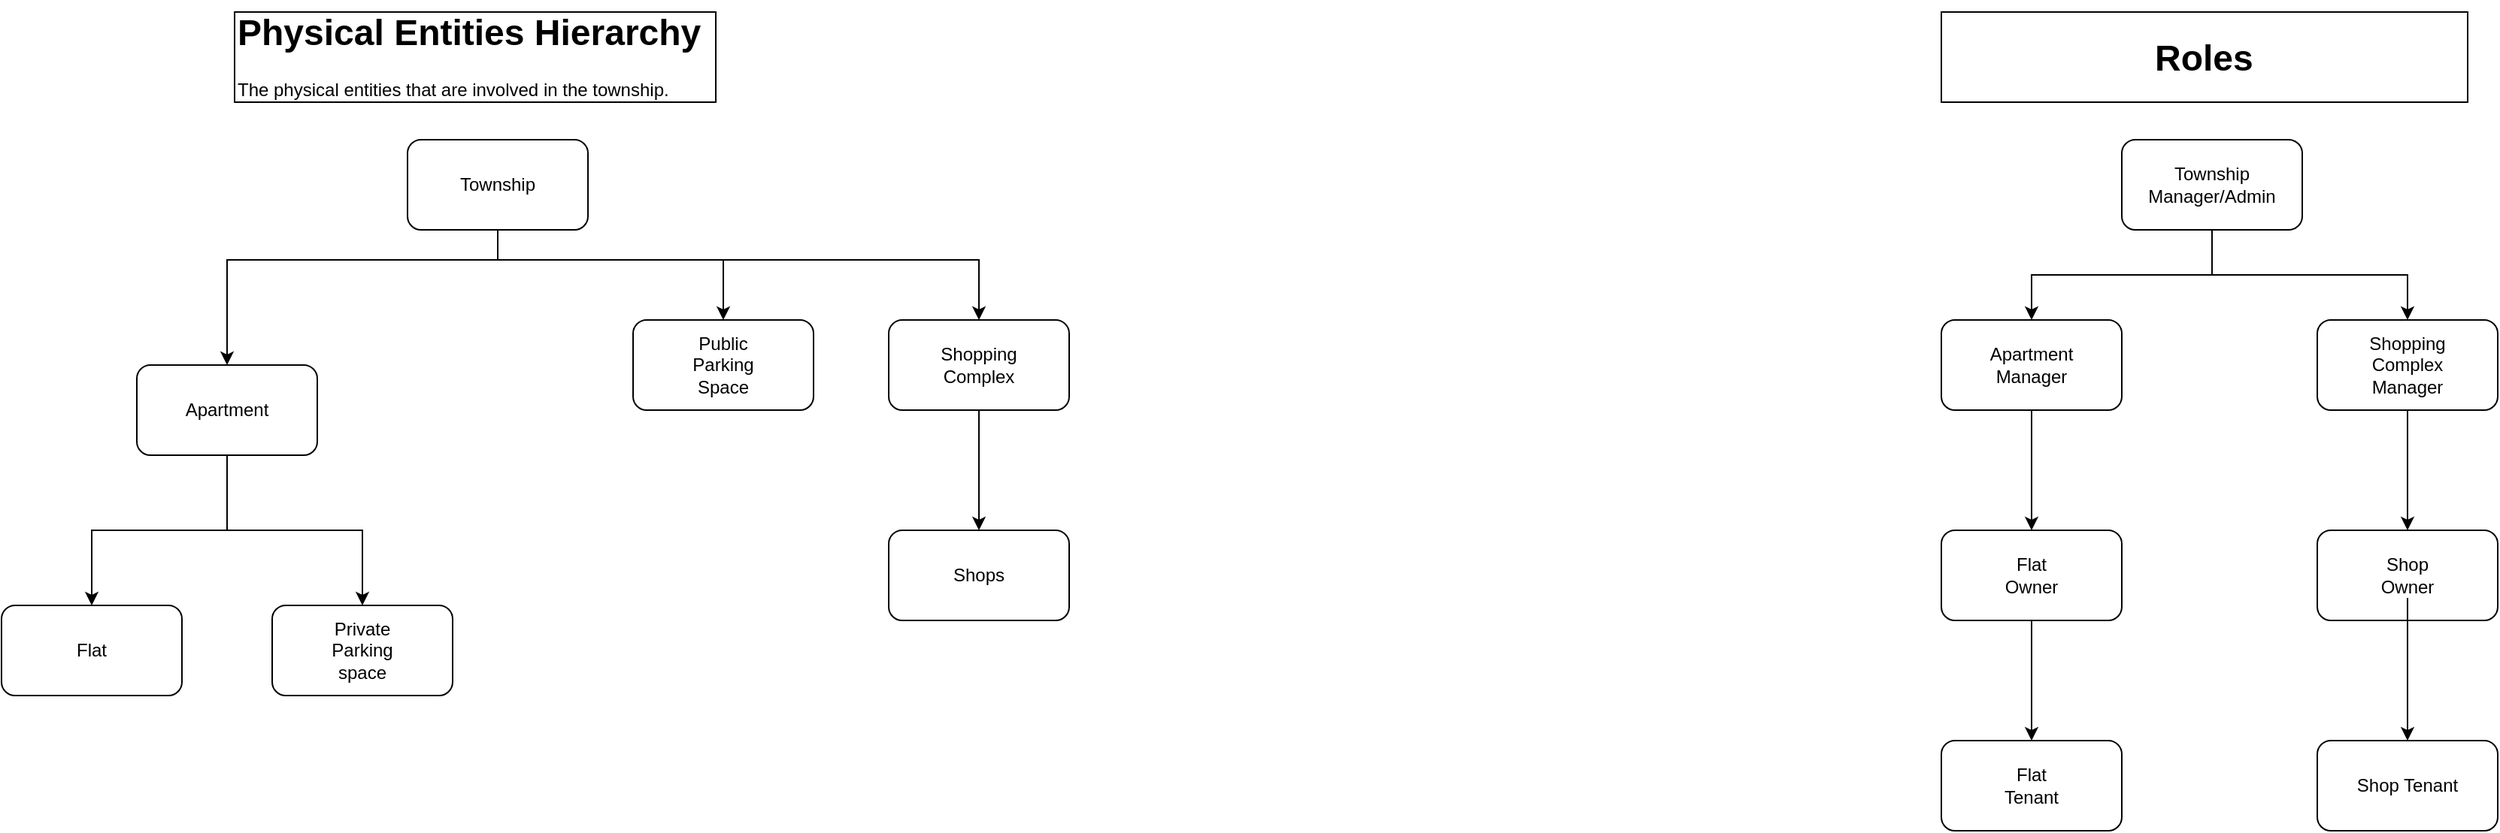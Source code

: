 <mxfile version="24.7.6">
  <diagram name="Page-1" id="0cKK37piDNfDpkpMslB8">
    <mxGraphModel dx="1257" dy="643" grid="1" gridSize="10" guides="1" tooltips="1" connect="1" arrows="1" fold="1" page="1" pageScale="1" pageWidth="2339" pageHeight="3300" math="0" shadow="0">
      <root>
        <mxCell id="0" />
        <mxCell id="1" parent="0" />
        <mxCell id="HcHngkBZ9r_t7SCX0QgI-21" style="edgeStyle=orthogonalEdgeStyle;rounded=0;orthogonalLoop=1;jettySize=auto;html=1;entryX=0.5;entryY=0;entryDx=0;entryDy=0;" edge="1" parent="1" source="HcHngkBZ9r_t7SCX0QgI-1" target="HcHngkBZ9r_t7SCX0QgI-7">
          <mxGeometry relative="1" as="geometry">
            <Array as="points">
              <mxPoint x="590" y="250" />
              <mxPoint x="740" y="250" />
            </Array>
          </mxGeometry>
        </mxCell>
        <mxCell id="HcHngkBZ9r_t7SCX0QgI-22" style="edgeStyle=orthogonalEdgeStyle;rounded=0;orthogonalLoop=1;jettySize=auto;html=1;entryX=0.5;entryY=0;entryDx=0;entryDy=0;" edge="1" parent="1" source="HcHngkBZ9r_t7SCX0QgI-1" target="HcHngkBZ9r_t7SCX0QgI-8">
          <mxGeometry relative="1" as="geometry">
            <Array as="points">
              <mxPoint x="590" y="250" />
              <mxPoint x="910" y="250" />
            </Array>
          </mxGeometry>
        </mxCell>
        <mxCell id="HcHngkBZ9r_t7SCX0QgI-28" style="edgeStyle=orthogonalEdgeStyle;rounded=0;orthogonalLoop=1;jettySize=auto;html=1;entryX=0.5;entryY=0;entryDx=0;entryDy=0;" edge="1" parent="1" source="HcHngkBZ9r_t7SCX0QgI-1" target="HcHngkBZ9r_t7SCX0QgI-3">
          <mxGeometry relative="1" as="geometry">
            <Array as="points">
              <mxPoint x="590" y="250" />
              <mxPoint x="410" y="250" />
            </Array>
          </mxGeometry>
        </mxCell>
        <mxCell id="HcHngkBZ9r_t7SCX0QgI-1" value="" style="rounded=1;whiteSpace=wrap;html=1;" vertex="1" parent="1">
          <mxGeometry x="530" y="170" width="120" height="60" as="geometry" />
        </mxCell>
        <mxCell id="HcHngkBZ9r_t7SCX0QgI-2" value="Township" style="text;html=1;align=center;verticalAlign=middle;whiteSpace=wrap;rounded=0;" vertex="1" parent="1">
          <mxGeometry x="560" y="185" width="60" height="30" as="geometry" />
        </mxCell>
        <mxCell id="HcHngkBZ9r_t7SCX0QgI-24" style="edgeStyle=orthogonalEdgeStyle;rounded=0;orthogonalLoop=1;jettySize=auto;html=1;entryX=0.5;entryY=0;entryDx=0;entryDy=0;" edge="1" parent="1" source="HcHngkBZ9r_t7SCX0QgI-3" target="HcHngkBZ9r_t7SCX0QgI-18">
          <mxGeometry relative="1" as="geometry">
            <Array as="points">
              <mxPoint x="410" y="430" />
              <mxPoint x="500" y="430" />
            </Array>
          </mxGeometry>
        </mxCell>
        <mxCell id="HcHngkBZ9r_t7SCX0QgI-27" style="edgeStyle=orthogonalEdgeStyle;rounded=0;orthogonalLoop=1;jettySize=auto;html=1;entryX=0.5;entryY=0;entryDx=0;entryDy=0;" edge="1" parent="1" source="HcHngkBZ9r_t7SCX0QgI-3" target="HcHngkBZ9r_t7SCX0QgI-16">
          <mxGeometry relative="1" as="geometry" />
        </mxCell>
        <mxCell id="HcHngkBZ9r_t7SCX0QgI-3" value="" style="rounded=1;whiteSpace=wrap;html=1;" vertex="1" parent="1">
          <mxGeometry x="350" y="320" width="120" height="60" as="geometry" />
        </mxCell>
        <mxCell id="HcHngkBZ9r_t7SCX0QgI-6" value="Apartment" style="text;html=1;align=center;verticalAlign=middle;whiteSpace=wrap;rounded=0;" vertex="1" parent="1">
          <mxGeometry x="380" y="335" width="60" height="30" as="geometry" />
        </mxCell>
        <mxCell id="HcHngkBZ9r_t7SCX0QgI-7" value="" style="rounded=1;whiteSpace=wrap;html=1;" vertex="1" parent="1">
          <mxGeometry x="680" y="290" width="120" height="60" as="geometry" />
        </mxCell>
        <mxCell id="HcHngkBZ9r_t7SCX0QgI-59" value="" style="edgeStyle=orthogonalEdgeStyle;rounded=0;orthogonalLoop=1;jettySize=auto;html=1;" edge="1" parent="1" source="HcHngkBZ9r_t7SCX0QgI-8" target="HcHngkBZ9r_t7SCX0QgI-58">
          <mxGeometry relative="1" as="geometry" />
        </mxCell>
        <mxCell id="HcHngkBZ9r_t7SCX0QgI-8" value="" style="rounded=1;whiteSpace=wrap;html=1;" vertex="1" parent="1">
          <mxGeometry x="850" y="290" width="120" height="60" as="geometry" />
        </mxCell>
        <mxCell id="HcHngkBZ9r_t7SCX0QgI-11" value="Public Parking Space" style="text;html=1;align=center;verticalAlign=middle;whiteSpace=wrap;rounded=0;" vertex="1" parent="1">
          <mxGeometry x="710" y="305" width="60" height="30" as="geometry" />
        </mxCell>
        <mxCell id="HcHngkBZ9r_t7SCX0QgI-12" value="Shopping Complex" style="text;html=1;align=center;verticalAlign=middle;whiteSpace=wrap;rounded=0;" vertex="1" parent="1">
          <mxGeometry x="880" y="305" width="60" height="30" as="geometry" />
        </mxCell>
        <mxCell id="HcHngkBZ9r_t7SCX0QgI-16" value="" style="rounded=1;whiteSpace=wrap;html=1;" vertex="1" parent="1">
          <mxGeometry x="260" y="480" width="120" height="60" as="geometry" />
        </mxCell>
        <mxCell id="HcHngkBZ9r_t7SCX0QgI-17" value="Flat" style="text;html=1;align=center;verticalAlign=middle;whiteSpace=wrap;rounded=0;" vertex="1" parent="1">
          <mxGeometry x="290" y="495" width="60" height="30" as="geometry" />
        </mxCell>
        <mxCell id="HcHngkBZ9r_t7SCX0QgI-18" value="" style="rounded=1;whiteSpace=wrap;html=1;" vertex="1" parent="1">
          <mxGeometry x="440" y="480" width="120" height="60" as="geometry" />
        </mxCell>
        <mxCell id="HcHngkBZ9r_t7SCX0QgI-19" value="Private Parking space" style="text;html=1;align=center;verticalAlign=middle;whiteSpace=wrap;rounded=0;" vertex="1" parent="1">
          <mxGeometry x="470" y="495" width="60" height="30" as="geometry" />
        </mxCell>
        <mxCell id="HcHngkBZ9r_t7SCX0QgI-32" value="" style="rounded=0;whiteSpace=wrap;html=1;" vertex="1" parent="1">
          <mxGeometry x="415" y="85" width="320" height="60" as="geometry" />
        </mxCell>
        <mxCell id="HcHngkBZ9r_t7SCX0QgI-31" value="&lt;h1 style=&quot;margin-top: 0px;&quot;&gt;Physical Entities Hierarchy&lt;/h1&gt;&lt;p&gt;The physical entities that are involved in the township.&lt;/p&gt;" style="text;html=1;whiteSpace=wrap;overflow=hidden;rounded=0;" vertex="1" parent="1">
          <mxGeometry x="415" y="77.5" width="350" height="75" as="geometry" />
        </mxCell>
        <mxCell id="HcHngkBZ9r_t7SCX0QgI-40" style="edgeStyle=orthogonalEdgeStyle;rounded=0;orthogonalLoop=1;jettySize=auto;html=1;entryX=0.5;entryY=0;entryDx=0;entryDy=0;" edge="1" parent="1" source="HcHngkBZ9r_t7SCX0QgI-33" target="HcHngkBZ9r_t7SCX0QgI-35">
          <mxGeometry relative="1" as="geometry" />
        </mxCell>
        <mxCell id="HcHngkBZ9r_t7SCX0QgI-41" style="edgeStyle=orthogonalEdgeStyle;rounded=0;orthogonalLoop=1;jettySize=auto;html=1;entryX=0.5;entryY=0;entryDx=0;entryDy=0;" edge="1" parent="1" source="HcHngkBZ9r_t7SCX0QgI-33" target="HcHngkBZ9r_t7SCX0QgI-38">
          <mxGeometry relative="1" as="geometry">
            <Array as="points">
              <mxPoint x="1730" y="260" />
              <mxPoint x="1860" y="260" />
            </Array>
          </mxGeometry>
        </mxCell>
        <mxCell id="HcHngkBZ9r_t7SCX0QgI-33" value="" style="rounded=1;whiteSpace=wrap;html=1;" vertex="1" parent="1">
          <mxGeometry x="1670" y="170" width="120" height="60" as="geometry" />
        </mxCell>
        <mxCell id="HcHngkBZ9r_t7SCX0QgI-34" value="Township Manager/Admin" style="text;html=1;align=center;verticalAlign=middle;whiteSpace=wrap;rounded=0;" vertex="1" parent="1">
          <mxGeometry x="1700" y="185" width="60" height="30" as="geometry" />
        </mxCell>
        <mxCell id="HcHngkBZ9r_t7SCX0QgI-43" value="" style="edgeStyle=orthogonalEdgeStyle;rounded=0;orthogonalLoop=1;jettySize=auto;html=1;" edge="1" parent="1" source="HcHngkBZ9r_t7SCX0QgI-35" target="HcHngkBZ9r_t7SCX0QgI-42">
          <mxGeometry relative="1" as="geometry" />
        </mxCell>
        <mxCell id="HcHngkBZ9r_t7SCX0QgI-35" value="" style="rounded=1;whiteSpace=wrap;html=1;" vertex="1" parent="1">
          <mxGeometry x="1550" y="290" width="120" height="60" as="geometry" />
        </mxCell>
        <mxCell id="HcHngkBZ9r_t7SCX0QgI-36" value="Apartment Manager" style="text;html=1;align=center;verticalAlign=middle;whiteSpace=wrap;rounded=0;" vertex="1" parent="1">
          <mxGeometry x="1580" y="305" width="60" height="30" as="geometry" />
        </mxCell>
        <mxCell id="HcHngkBZ9r_t7SCX0QgI-55" style="edgeStyle=orthogonalEdgeStyle;rounded=0;orthogonalLoop=1;jettySize=auto;html=1;entryX=0.5;entryY=0;entryDx=0;entryDy=0;" edge="1" parent="1" source="HcHngkBZ9r_t7SCX0QgI-38" target="HcHngkBZ9r_t7SCX0QgI-52">
          <mxGeometry relative="1" as="geometry" />
        </mxCell>
        <mxCell id="HcHngkBZ9r_t7SCX0QgI-38" value="" style="rounded=1;whiteSpace=wrap;html=1;" vertex="1" parent="1">
          <mxGeometry x="1800" y="290" width="120" height="60" as="geometry" />
        </mxCell>
        <mxCell id="HcHngkBZ9r_t7SCX0QgI-39" value="Shopping Complex Manager" style="text;html=1;align=center;verticalAlign=middle;whiteSpace=wrap;rounded=0;" vertex="1" parent="1">
          <mxGeometry x="1830" y="305" width="60" height="30" as="geometry" />
        </mxCell>
        <mxCell id="HcHngkBZ9r_t7SCX0QgI-46" value="" style="edgeStyle=orthogonalEdgeStyle;rounded=0;orthogonalLoop=1;jettySize=auto;html=1;" edge="1" parent="1" source="HcHngkBZ9r_t7SCX0QgI-42" target="HcHngkBZ9r_t7SCX0QgI-45">
          <mxGeometry relative="1" as="geometry" />
        </mxCell>
        <mxCell id="HcHngkBZ9r_t7SCX0QgI-42" value="" style="whiteSpace=wrap;html=1;rounded=1;" vertex="1" parent="1">
          <mxGeometry x="1550" y="430" width="120" height="60" as="geometry" />
        </mxCell>
        <mxCell id="HcHngkBZ9r_t7SCX0QgI-44" value="Flat Owner" style="text;html=1;align=center;verticalAlign=middle;whiteSpace=wrap;rounded=0;" vertex="1" parent="1">
          <mxGeometry x="1580" y="445" width="60" height="30" as="geometry" />
        </mxCell>
        <mxCell id="HcHngkBZ9r_t7SCX0QgI-45" value="" style="whiteSpace=wrap;html=1;rounded=1;" vertex="1" parent="1">
          <mxGeometry x="1550" y="570" width="120" height="60" as="geometry" />
        </mxCell>
        <mxCell id="HcHngkBZ9r_t7SCX0QgI-47" value="Flat Tenant" style="text;html=1;align=center;verticalAlign=middle;whiteSpace=wrap;rounded=0;" vertex="1" parent="1">
          <mxGeometry x="1580" y="585" width="60" height="30" as="geometry" />
        </mxCell>
        <mxCell id="HcHngkBZ9r_t7SCX0QgI-50" value="" style="rounded=0;whiteSpace=wrap;html=1;" vertex="1" parent="1">
          <mxGeometry x="1550" y="85" width="350" height="60" as="geometry" />
        </mxCell>
        <mxCell id="HcHngkBZ9r_t7SCX0QgI-48" value="&lt;h1 style=&quot;margin-top: 0px;&quot;&gt;Roles&lt;/h1&gt;" style="text;html=1;whiteSpace=wrap;overflow=hidden;rounded=0;" vertex="1" parent="1">
          <mxGeometry x="1690" y="95" width="100" height="40" as="geometry" />
        </mxCell>
        <mxCell id="HcHngkBZ9r_t7SCX0QgI-52" value="" style="rounded=1;whiteSpace=wrap;html=1;" vertex="1" parent="1">
          <mxGeometry x="1800" y="430" width="120" height="60" as="geometry" />
        </mxCell>
        <mxCell id="HcHngkBZ9r_t7SCX0QgI-57" value="" style="edgeStyle=orthogonalEdgeStyle;rounded=0;orthogonalLoop=1;jettySize=auto;html=1;" edge="1" parent="1" source="HcHngkBZ9r_t7SCX0QgI-54" target="HcHngkBZ9r_t7SCX0QgI-56">
          <mxGeometry relative="1" as="geometry" />
        </mxCell>
        <mxCell id="HcHngkBZ9r_t7SCX0QgI-54" value="Shop Owner" style="text;html=1;align=center;verticalAlign=middle;whiteSpace=wrap;rounded=0;" vertex="1" parent="1">
          <mxGeometry x="1830" y="445" width="60" height="30" as="geometry" />
        </mxCell>
        <mxCell id="HcHngkBZ9r_t7SCX0QgI-56" value="Shop Tenant" style="rounded=1;whiteSpace=wrap;html=1;" vertex="1" parent="1">
          <mxGeometry x="1800" y="570" width="120" height="60" as="geometry" />
        </mxCell>
        <mxCell id="HcHngkBZ9r_t7SCX0QgI-58" value="Shops" style="rounded=1;whiteSpace=wrap;html=1;" vertex="1" parent="1">
          <mxGeometry x="850" y="430" width="120" height="60" as="geometry" />
        </mxCell>
      </root>
    </mxGraphModel>
  </diagram>
</mxfile>
